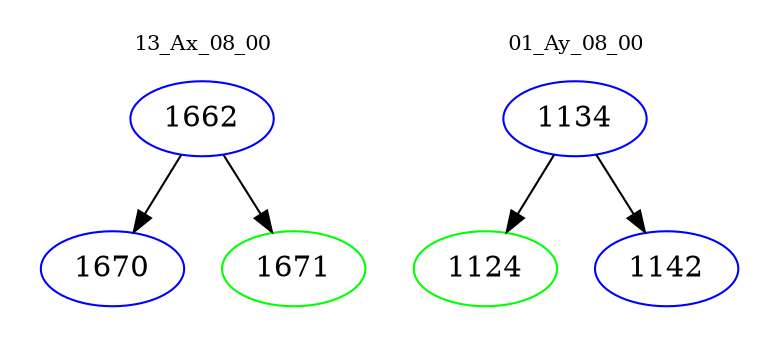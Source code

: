 digraph{
subgraph cluster_0 {
color = white
label = "13_Ax_08_00";
fontsize=10;
T0_1662 [label="1662", color="blue"]
T0_1662 -> T0_1670 [color="black"]
T0_1670 [label="1670", color="blue"]
T0_1662 -> T0_1671 [color="black"]
T0_1671 [label="1671", color="green"]
}
subgraph cluster_1 {
color = white
label = "01_Ay_08_00";
fontsize=10;
T1_1134 [label="1134", color="blue"]
T1_1134 -> T1_1124 [color="black"]
T1_1124 [label="1124", color="green"]
T1_1134 -> T1_1142 [color="black"]
T1_1142 [label="1142", color="blue"]
}
}
